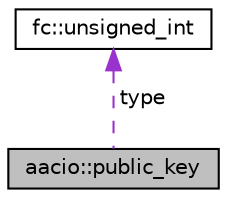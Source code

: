 digraph "aacio::public_key"
{
  edge [fontname="Helvetica",fontsize="10",labelfontname="Helvetica",labelfontsize="10"];
  node [fontname="Helvetica",fontsize="10",shape=record];
  Node1 [label="aacio::public_key",height=0.2,width=0.4,color="black", fillcolor="grey75", style="filled", fontcolor="black"];
  Node2 -> Node1 [dir="back",color="darkorchid3",fontsize="10",style="dashed",label=" type" ];
  Node2 [label="fc::unsigned_int",height=0.2,width=0.4,color="black", fillcolor="white", style="filled",URL="$structfc_1_1unsigned__int.html"];
}
